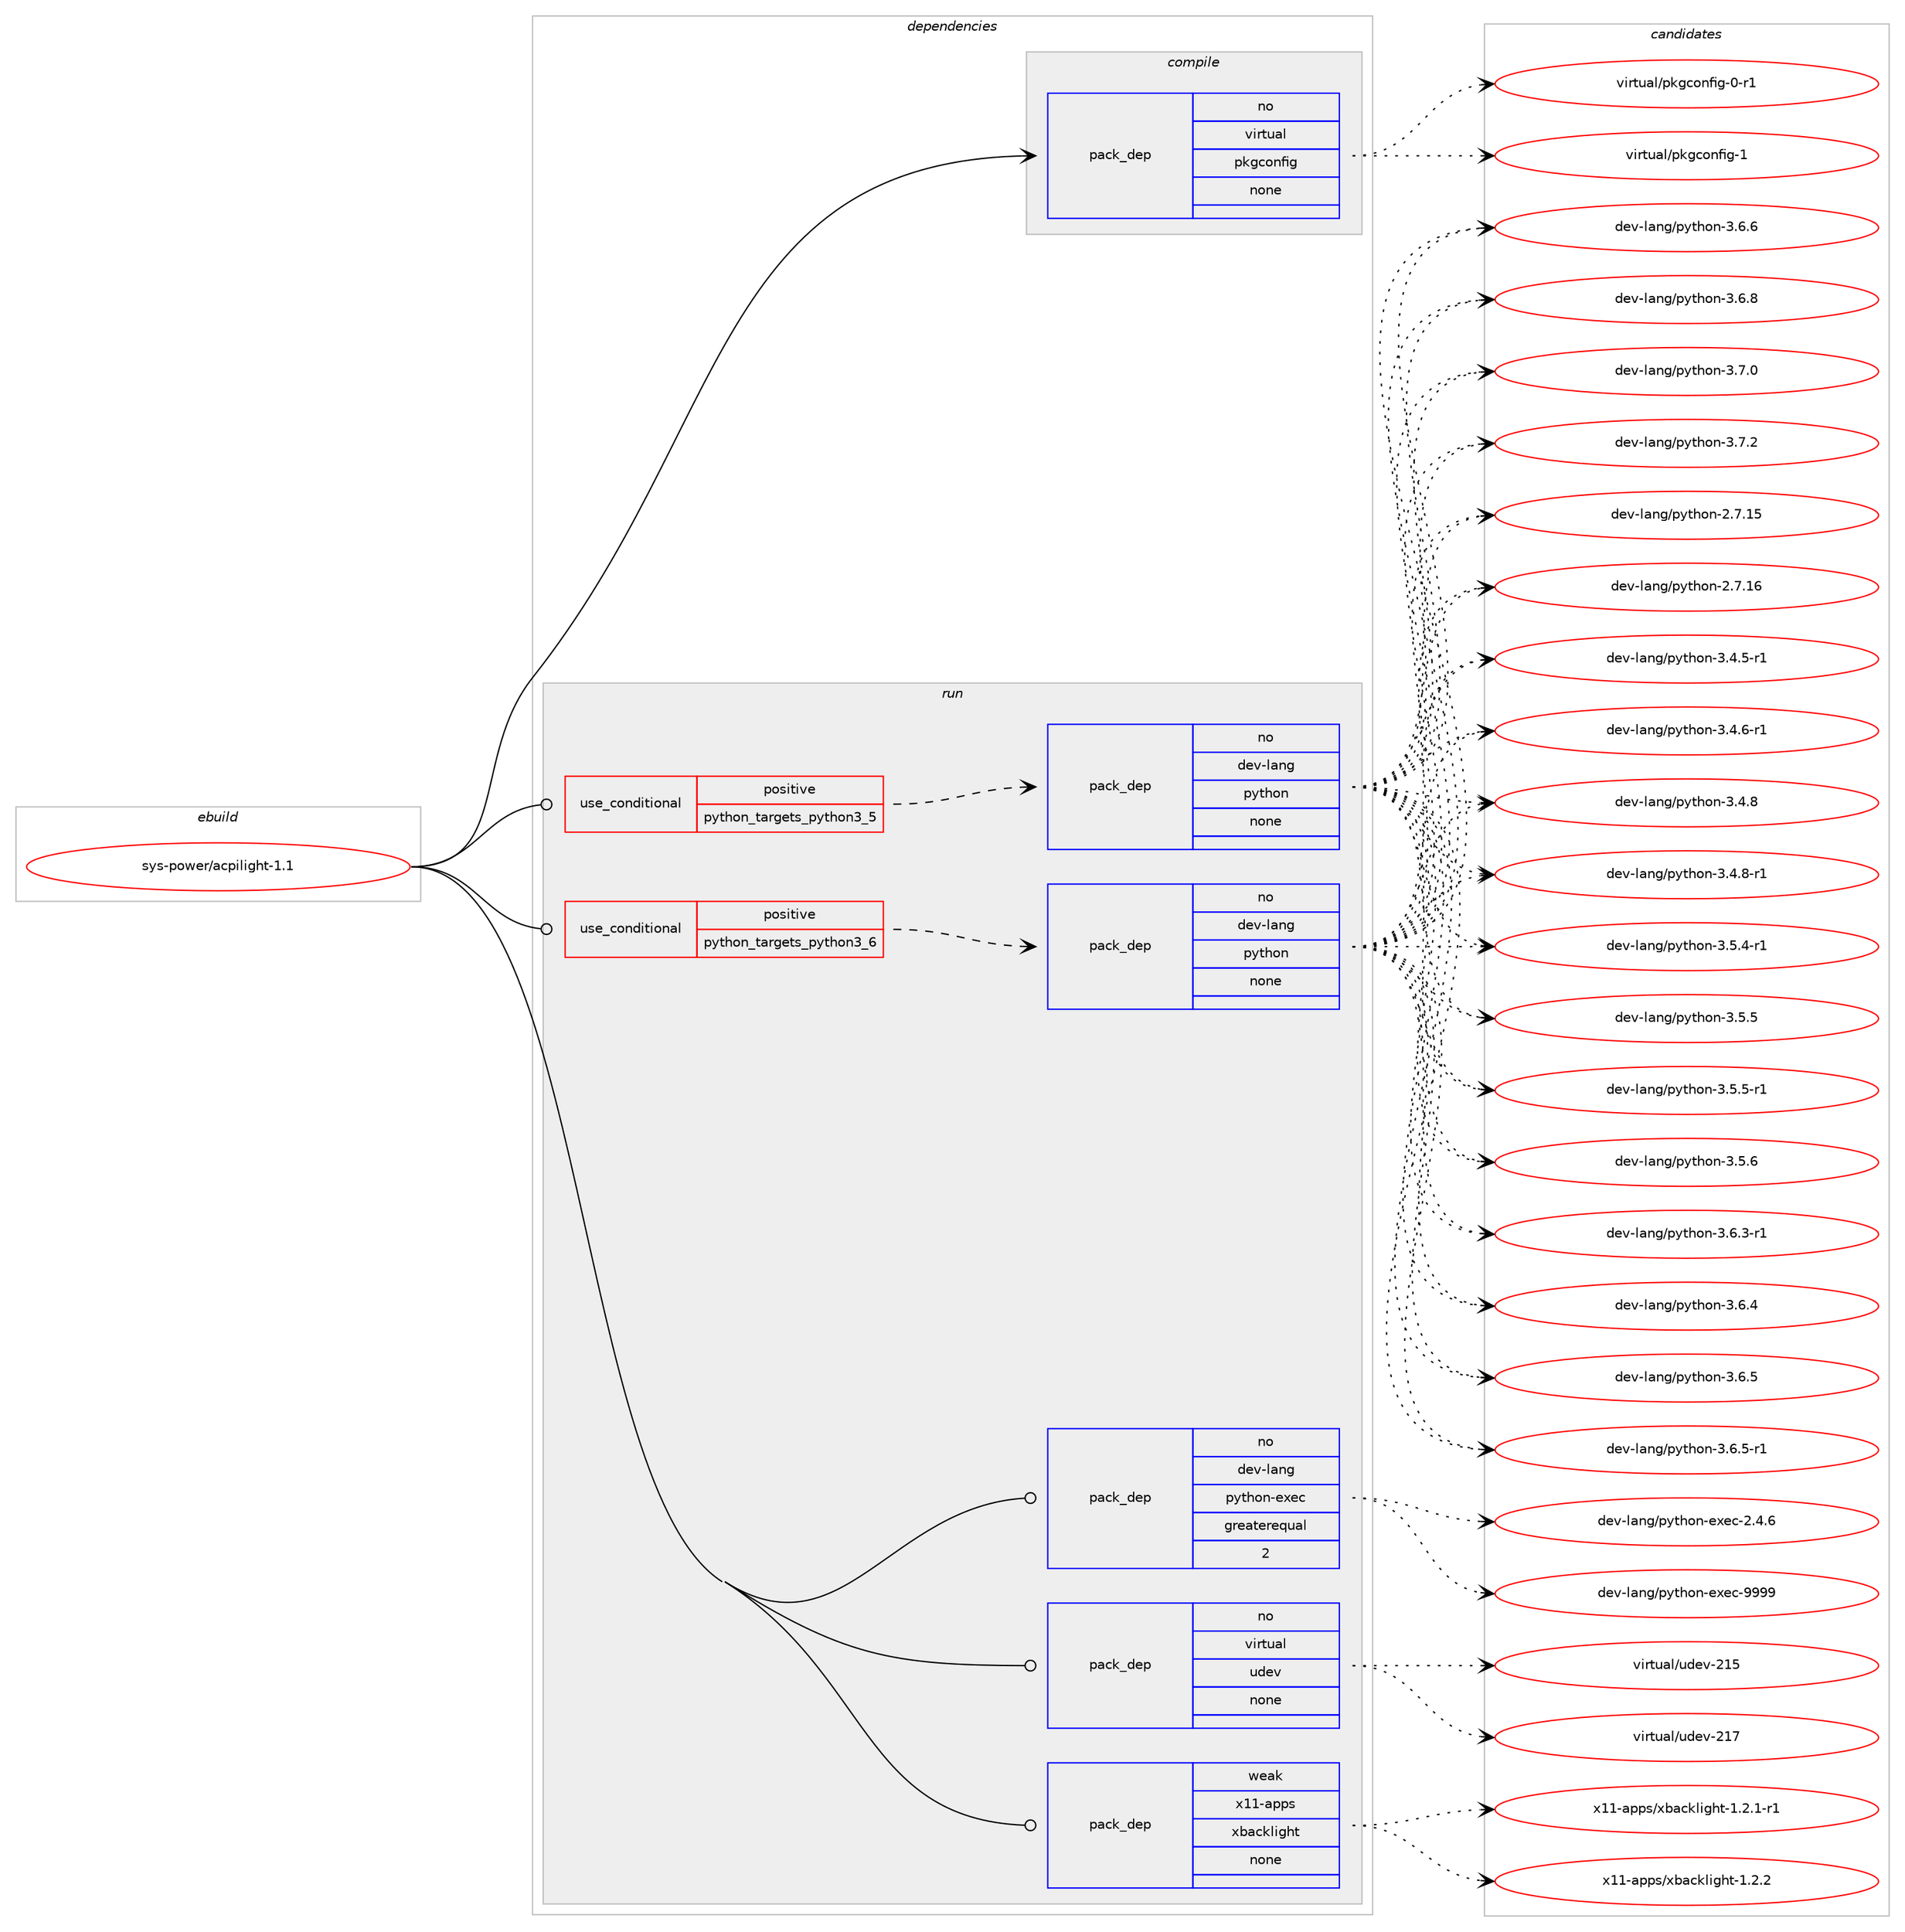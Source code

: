 digraph prolog {

# *************
# Graph options
# *************

newrank=true;
concentrate=true;
compound=true;
graph [rankdir=LR,fontname=Helvetica,fontsize=10,ranksep=1.5];#, ranksep=2.5, nodesep=0.2];
edge  [arrowhead=vee];
node  [fontname=Helvetica,fontsize=10];

# **********
# The ebuild
# **********

subgraph cluster_leftcol {
color=gray;
rank=same;
label=<<i>ebuild</i>>;
id [label="sys-power/acpilight-1.1", color=red, width=4, href="../sys-power/acpilight-1.1.svg"];
}

# ****************
# The dependencies
# ****************

subgraph cluster_midcol {
color=gray;
label=<<i>dependencies</i>>;
subgraph cluster_compile {
fillcolor="#eeeeee";
style=filled;
label=<<i>compile</i>>;
subgraph pack1248634 {
dependency1739686 [label=<<TABLE BORDER="0" CELLBORDER="1" CELLSPACING="0" CELLPADDING="4" WIDTH="220"><TR><TD ROWSPAN="6" CELLPADDING="30">pack_dep</TD></TR><TR><TD WIDTH="110">no</TD></TR><TR><TD>virtual</TD></TR><TR><TD>pkgconfig</TD></TR><TR><TD>none</TD></TR><TR><TD></TD></TR></TABLE>>, shape=none, color=blue];
}
id:e -> dependency1739686:w [weight=20,style="solid",arrowhead="vee"];
}
subgraph cluster_compileandrun {
fillcolor="#eeeeee";
style=filled;
label=<<i>compile and run</i>>;
}
subgraph cluster_run {
fillcolor="#eeeeee";
style=filled;
label=<<i>run</i>>;
subgraph cond462303 {
dependency1739687 [label=<<TABLE BORDER="0" CELLBORDER="1" CELLSPACING="0" CELLPADDING="4"><TR><TD ROWSPAN="3" CELLPADDING="10">use_conditional</TD></TR><TR><TD>positive</TD></TR><TR><TD>python_targets_python3_5</TD></TR></TABLE>>, shape=none, color=red];
subgraph pack1248635 {
dependency1739688 [label=<<TABLE BORDER="0" CELLBORDER="1" CELLSPACING="0" CELLPADDING="4" WIDTH="220"><TR><TD ROWSPAN="6" CELLPADDING="30">pack_dep</TD></TR><TR><TD WIDTH="110">no</TD></TR><TR><TD>dev-lang</TD></TR><TR><TD>python</TD></TR><TR><TD>none</TD></TR><TR><TD></TD></TR></TABLE>>, shape=none, color=blue];
}
dependency1739687:e -> dependency1739688:w [weight=20,style="dashed",arrowhead="vee"];
}
id:e -> dependency1739687:w [weight=20,style="solid",arrowhead="odot"];
subgraph cond462304 {
dependency1739689 [label=<<TABLE BORDER="0" CELLBORDER="1" CELLSPACING="0" CELLPADDING="4"><TR><TD ROWSPAN="3" CELLPADDING="10">use_conditional</TD></TR><TR><TD>positive</TD></TR><TR><TD>python_targets_python3_6</TD></TR></TABLE>>, shape=none, color=red];
subgraph pack1248636 {
dependency1739690 [label=<<TABLE BORDER="0" CELLBORDER="1" CELLSPACING="0" CELLPADDING="4" WIDTH="220"><TR><TD ROWSPAN="6" CELLPADDING="30">pack_dep</TD></TR><TR><TD WIDTH="110">no</TD></TR><TR><TD>dev-lang</TD></TR><TR><TD>python</TD></TR><TR><TD>none</TD></TR><TR><TD></TD></TR></TABLE>>, shape=none, color=blue];
}
dependency1739689:e -> dependency1739690:w [weight=20,style="dashed",arrowhead="vee"];
}
id:e -> dependency1739689:w [weight=20,style="solid",arrowhead="odot"];
subgraph pack1248637 {
dependency1739691 [label=<<TABLE BORDER="0" CELLBORDER="1" CELLSPACING="0" CELLPADDING="4" WIDTH="220"><TR><TD ROWSPAN="6" CELLPADDING="30">pack_dep</TD></TR><TR><TD WIDTH="110">no</TD></TR><TR><TD>dev-lang</TD></TR><TR><TD>python-exec</TD></TR><TR><TD>greaterequal</TD></TR><TR><TD>2</TD></TR></TABLE>>, shape=none, color=blue];
}
id:e -> dependency1739691:w [weight=20,style="solid",arrowhead="odot"];
subgraph pack1248638 {
dependency1739692 [label=<<TABLE BORDER="0" CELLBORDER="1" CELLSPACING="0" CELLPADDING="4" WIDTH="220"><TR><TD ROWSPAN="6" CELLPADDING="30">pack_dep</TD></TR><TR><TD WIDTH="110">no</TD></TR><TR><TD>virtual</TD></TR><TR><TD>udev</TD></TR><TR><TD>none</TD></TR><TR><TD></TD></TR></TABLE>>, shape=none, color=blue];
}
id:e -> dependency1739692:w [weight=20,style="solid",arrowhead="odot"];
subgraph pack1248639 {
dependency1739693 [label=<<TABLE BORDER="0" CELLBORDER="1" CELLSPACING="0" CELLPADDING="4" WIDTH="220"><TR><TD ROWSPAN="6" CELLPADDING="30">pack_dep</TD></TR><TR><TD WIDTH="110">weak</TD></TR><TR><TD>x11-apps</TD></TR><TR><TD>xbacklight</TD></TR><TR><TD>none</TD></TR><TR><TD></TD></TR></TABLE>>, shape=none, color=blue];
}
id:e -> dependency1739693:w [weight=20,style="solid",arrowhead="odot"];
}
}

# **************
# The candidates
# **************

subgraph cluster_choices {
rank=same;
color=gray;
label=<<i>candidates</i>>;

subgraph choice1248634 {
color=black;
nodesep=1;
choice11810511411611797108471121071039911111010210510345484511449 [label="virtual/pkgconfig-0-r1", color=red, width=4,href="../virtual/pkgconfig-0-r1.svg"];
choice1181051141161179710847112107103991111101021051034549 [label="virtual/pkgconfig-1", color=red, width=4,href="../virtual/pkgconfig-1.svg"];
dependency1739686:e -> choice11810511411611797108471121071039911111010210510345484511449:w [style=dotted,weight="100"];
dependency1739686:e -> choice1181051141161179710847112107103991111101021051034549:w [style=dotted,weight="100"];
}
subgraph choice1248635 {
color=black;
nodesep=1;
choice10010111845108971101034711212111610411111045504655464953 [label="dev-lang/python-2.7.15", color=red, width=4,href="../dev-lang/python-2.7.15.svg"];
choice10010111845108971101034711212111610411111045504655464954 [label="dev-lang/python-2.7.16", color=red, width=4,href="../dev-lang/python-2.7.16.svg"];
choice1001011184510897110103471121211161041111104551465246534511449 [label="dev-lang/python-3.4.5-r1", color=red, width=4,href="../dev-lang/python-3.4.5-r1.svg"];
choice1001011184510897110103471121211161041111104551465246544511449 [label="dev-lang/python-3.4.6-r1", color=red, width=4,href="../dev-lang/python-3.4.6-r1.svg"];
choice100101118451089711010347112121116104111110455146524656 [label="dev-lang/python-3.4.8", color=red, width=4,href="../dev-lang/python-3.4.8.svg"];
choice1001011184510897110103471121211161041111104551465246564511449 [label="dev-lang/python-3.4.8-r1", color=red, width=4,href="../dev-lang/python-3.4.8-r1.svg"];
choice1001011184510897110103471121211161041111104551465346524511449 [label="dev-lang/python-3.5.4-r1", color=red, width=4,href="../dev-lang/python-3.5.4-r1.svg"];
choice100101118451089711010347112121116104111110455146534653 [label="dev-lang/python-3.5.5", color=red, width=4,href="../dev-lang/python-3.5.5.svg"];
choice1001011184510897110103471121211161041111104551465346534511449 [label="dev-lang/python-3.5.5-r1", color=red, width=4,href="../dev-lang/python-3.5.5-r1.svg"];
choice100101118451089711010347112121116104111110455146534654 [label="dev-lang/python-3.5.6", color=red, width=4,href="../dev-lang/python-3.5.6.svg"];
choice1001011184510897110103471121211161041111104551465446514511449 [label="dev-lang/python-3.6.3-r1", color=red, width=4,href="../dev-lang/python-3.6.3-r1.svg"];
choice100101118451089711010347112121116104111110455146544652 [label="dev-lang/python-3.6.4", color=red, width=4,href="../dev-lang/python-3.6.4.svg"];
choice100101118451089711010347112121116104111110455146544653 [label="dev-lang/python-3.6.5", color=red, width=4,href="../dev-lang/python-3.6.5.svg"];
choice1001011184510897110103471121211161041111104551465446534511449 [label="dev-lang/python-3.6.5-r1", color=red, width=4,href="../dev-lang/python-3.6.5-r1.svg"];
choice100101118451089711010347112121116104111110455146544654 [label="dev-lang/python-3.6.6", color=red, width=4,href="../dev-lang/python-3.6.6.svg"];
choice100101118451089711010347112121116104111110455146544656 [label="dev-lang/python-3.6.8", color=red, width=4,href="../dev-lang/python-3.6.8.svg"];
choice100101118451089711010347112121116104111110455146554648 [label="dev-lang/python-3.7.0", color=red, width=4,href="../dev-lang/python-3.7.0.svg"];
choice100101118451089711010347112121116104111110455146554650 [label="dev-lang/python-3.7.2", color=red, width=4,href="../dev-lang/python-3.7.2.svg"];
dependency1739688:e -> choice10010111845108971101034711212111610411111045504655464953:w [style=dotted,weight="100"];
dependency1739688:e -> choice10010111845108971101034711212111610411111045504655464954:w [style=dotted,weight="100"];
dependency1739688:e -> choice1001011184510897110103471121211161041111104551465246534511449:w [style=dotted,weight="100"];
dependency1739688:e -> choice1001011184510897110103471121211161041111104551465246544511449:w [style=dotted,weight="100"];
dependency1739688:e -> choice100101118451089711010347112121116104111110455146524656:w [style=dotted,weight="100"];
dependency1739688:e -> choice1001011184510897110103471121211161041111104551465246564511449:w [style=dotted,weight="100"];
dependency1739688:e -> choice1001011184510897110103471121211161041111104551465346524511449:w [style=dotted,weight="100"];
dependency1739688:e -> choice100101118451089711010347112121116104111110455146534653:w [style=dotted,weight="100"];
dependency1739688:e -> choice1001011184510897110103471121211161041111104551465346534511449:w [style=dotted,weight="100"];
dependency1739688:e -> choice100101118451089711010347112121116104111110455146534654:w [style=dotted,weight="100"];
dependency1739688:e -> choice1001011184510897110103471121211161041111104551465446514511449:w [style=dotted,weight="100"];
dependency1739688:e -> choice100101118451089711010347112121116104111110455146544652:w [style=dotted,weight="100"];
dependency1739688:e -> choice100101118451089711010347112121116104111110455146544653:w [style=dotted,weight="100"];
dependency1739688:e -> choice1001011184510897110103471121211161041111104551465446534511449:w [style=dotted,weight="100"];
dependency1739688:e -> choice100101118451089711010347112121116104111110455146544654:w [style=dotted,weight="100"];
dependency1739688:e -> choice100101118451089711010347112121116104111110455146544656:w [style=dotted,weight="100"];
dependency1739688:e -> choice100101118451089711010347112121116104111110455146554648:w [style=dotted,weight="100"];
dependency1739688:e -> choice100101118451089711010347112121116104111110455146554650:w [style=dotted,weight="100"];
}
subgraph choice1248636 {
color=black;
nodesep=1;
choice10010111845108971101034711212111610411111045504655464953 [label="dev-lang/python-2.7.15", color=red, width=4,href="../dev-lang/python-2.7.15.svg"];
choice10010111845108971101034711212111610411111045504655464954 [label="dev-lang/python-2.7.16", color=red, width=4,href="../dev-lang/python-2.7.16.svg"];
choice1001011184510897110103471121211161041111104551465246534511449 [label="dev-lang/python-3.4.5-r1", color=red, width=4,href="../dev-lang/python-3.4.5-r1.svg"];
choice1001011184510897110103471121211161041111104551465246544511449 [label="dev-lang/python-3.4.6-r1", color=red, width=4,href="../dev-lang/python-3.4.6-r1.svg"];
choice100101118451089711010347112121116104111110455146524656 [label="dev-lang/python-3.4.8", color=red, width=4,href="../dev-lang/python-3.4.8.svg"];
choice1001011184510897110103471121211161041111104551465246564511449 [label="dev-lang/python-3.4.8-r1", color=red, width=4,href="../dev-lang/python-3.4.8-r1.svg"];
choice1001011184510897110103471121211161041111104551465346524511449 [label="dev-lang/python-3.5.4-r1", color=red, width=4,href="../dev-lang/python-3.5.4-r1.svg"];
choice100101118451089711010347112121116104111110455146534653 [label="dev-lang/python-3.5.5", color=red, width=4,href="../dev-lang/python-3.5.5.svg"];
choice1001011184510897110103471121211161041111104551465346534511449 [label="dev-lang/python-3.5.5-r1", color=red, width=4,href="../dev-lang/python-3.5.5-r1.svg"];
choice100101118451089711010347112121116104111110455146534654 [label="dev-lang/python-3.5.6", color=red, width=4,href="../dev-lang/python-3.5.6.svg"];
choice1001011184510897110103471121211161041111104551465446514511449 [label="dev-lang/python-3.6.3-r1", color=red, width=4,href="../dev-lang/python-3.6.3-r1.svg"];
choice100101118451089711010347112121116104111110455146544652 [label="dev-lang/python-3.6.4", color=red, width=4,href="../dev-lang/python-3.6.4.svg"];
choice100101118451089711010347112121116104111110455146544653 [label="dev-lang/python-3.6.5", color=red, width=4,href="../dev-lang/python-3.6.5.svg"];
choice1001011184510897110103471121211161041111104551465446534511449 [label="dev-lang/python-3.6.5-r1", color=red, width=4,href="../dev-lang/python-3.6.5-r1.svg"];
choice100101118451089711010347112121116104111110455146544654 [label="dev-lang/python-3.6.6", color=red, width=4,href="../dev-lang/python-3.6.6.svg"];
choice100101118451089711010347112121116104111110455146544656 [label="dev-lang/python-3.6.8", color=red, width=4,href="../dev-lang/python-3.6.8.svg"];
choice100101118451089711010347112121116104111110455146554648 [label="dev-lang/python-3.7.0", color=red, width=4,href="../dev-lang/python-3.7.0.svg"];
choice100101118451089711010347112121116104111110455146554650 [label="dev-lang/python-3.7.2", color=red, width=4,href="../dev-lang/python-3.7.2.svg"];
dependency1739690:e -> choice10010111845108971101034711212111610411111045504655464953:w [style=dotted,weight="100"];
dependency1739690:e -> choice10010111845108971101034711212111610411111045504655464954:w [style=dotted,weight="100"];
dependency1739690:e -> choice1001011184510897110103471121211161041111104551465246534511449:w [style=dotted,weight="100"];
dependency1739690:e -> choice1001011184510897110103471121211161041111104551465246544511449:w [style=dotted,weight="100"];
dependency1739690:e -> choice100101118451089711010347112121116104111110455146524656:w [style=dotted,weight="100"];
dependency1739690:e -> choice1001011184510897110103471121211161041111104551465246564511449:w [style=dotted,weight="100"];
dependency1739690:e -> choice1001011184510897110103471121211161041111104551465346524511449:w [style=dotted,weight="100"];
dependency1739690:e -> choice100101118451089711010347112121116104111110455146534653:w [style=dotted,weight="100"];
dependency1739690:e -> choice1001011184510897110103471121211161041111104551465346534511449:w [style=dotted,weight="100"];
dependency1739690:e -> choice100101118451089711010347112121116104111110455146534654:w [style=dotted,weight="100"];
dependency1739690:e -> choice1001011184510897110103471121211161041111104551465446514511449:w [style=dotted,weight="100"];
dependency1739690:e -> choice100101118451089711010347112121116104111110455146544652:w [style=dotted,weight="100"];
dependency1739690:e -> choice100101118451089711010347112121116104111110455146544653:w [style=dotted,weight="100"];
dependency1739690:e -> choice1001011184510897110103471121211161041111104551465446534511449:w [style=dotted,weight="100"];
dependency1739690:e -> choice100101118451089711010347112121116104111110455146544654:w [style=dotted,weight="100"];
dependency1739690:e -> choice100101118451089711010347112121116104111110455146544656:w [style=dotted,weight="100"];
dependency1739690:e -> choice100101118451089711010347112121116104111110455146554648:w [style=dotted,weight="100"];
dependency1739690:e -> choice100101118451089711010347112121116104111110455146554650:w [style=dotted,weight="100"];
}
subgraph choice1248637 {
color=black;
nodesep=1;
choice1001011184510897110103471121211161041111104510112010199455046524654 [label="dev-lang/python-exec-2.4.6", color=red, width=4,href="../dev-lang/python-exec-2.4.6.svg"];
choice10010111845108971101034711212111610411111045101120101994557575757 [label="dev-lang/python-exec-9999", color=red, width=4,href="../dev-lang/python-exec-9999.svg"];
dependency1739691:e -> choice1001011184510897110103471121211161041111104510112010199455046524654:w [style=dotted,weight="100"];
dependency1739691:e -> choice10010111845108971101034711212111610411111045101120101994557575757:w [style=dotted,weight="100"];
}
subgraph choice1248638 {
color=black;
nodesep=1;
choice118105114116117971084711710010111845504953 [label="virtual/udev-215", color=red, width=4,href="../virtual/udev-215.svg"];
choice118105114116117971084711710010111845504955 [label="virtual/udev-217", color=red, width=4,href="../virtual/udev-217.svg"];
dependency1739692:e -> choice118105114116117971084711710010111845504953:w [style=dotted,weight="100"];
dependency1739692:e -> choice118105114116117971084711710010111845504955:w [style=dotted,weight="100"];
}
subgraph choice1248639 {
color=black;
nodesep=1;
choice12049494597112112115471209897991071081051031041164549465046494511449 [label="x11-apps/xbacklight-1.2.1-r1", color=red, width=4,href="../x11-apps/xbacklight-1.2.1-r1.svg"];
choice1204949459711211211547120989799107108105103104116454946504650 [label="x11-apps/xbacklight-1.2.2", color=red, width=4,href="../x11-apps/xbacklight-1.2.2.svg"];
dependency1739693:e -> choice12049494597112112115471209897991071081051031041164549465046494511449:w [style=dotted,weight="100"];
dependency1739693:e -> choice1204949459711211211547120989799107108105103104116454946504650:w [style=dotted,weight="100"];
}
}

}
